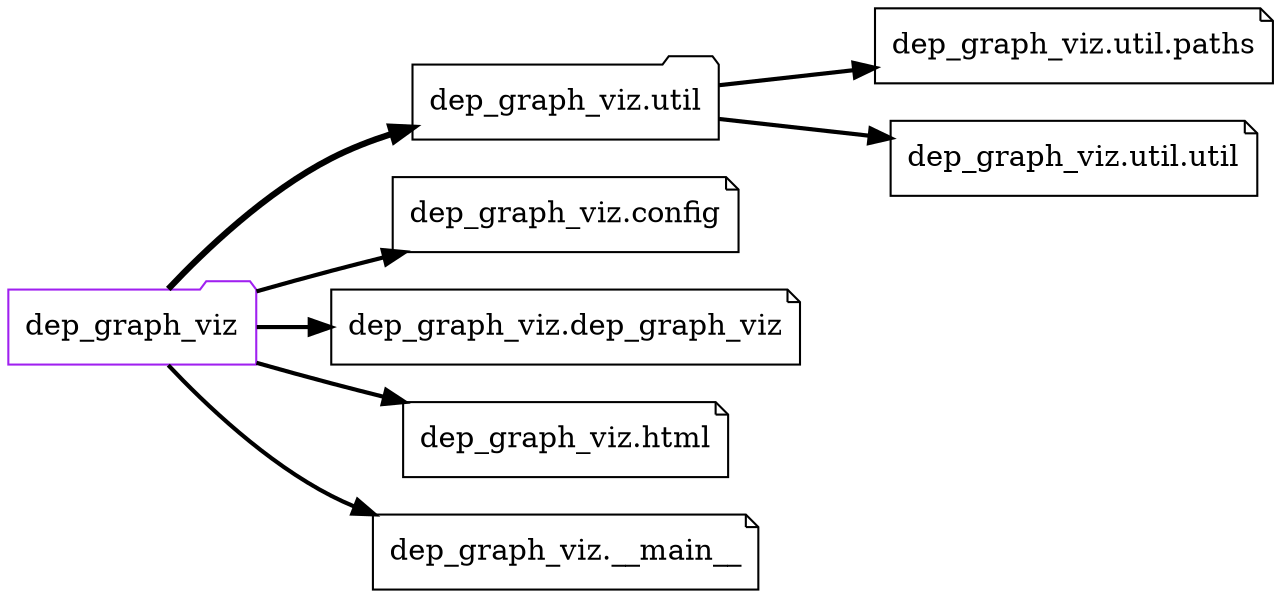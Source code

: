 digraph {
rankdir=LR;
"dep_graph_viz.util" [rank=11, shape=folder, color=black, URL="https://github.com/mivanit/dep-graph-viz/tree/refactor/util"];
dep_graph_viz [rank=10, shape=folder, color=purple, URL="https://github.com/mivanit/dep-graph-viz/tree/refactor/."];
"dep_graph_viz.config" [rank=11, shape=note, color=black, URL="https://github.com/mivanit/dep-graph-viz/tree/refactor/config.py"];
"dep_graph_viz.dep_graph_viz" [rank=11, shape=note, color=black, URL="https://github.com/mivanit/dep-graph-viz/tree/refactor/dep_graph_viz.py"];
"dep_graph_viz.html" [rank=11, shape=note, color=black, URL="https://github.com/mivanit/dep-graph-viz/tree/refactor/html.py"];
"dep_graph_viz.__main__" [rank=11, shape=note, color=black, URL="https://github.com/mivanit/dep-graph-viz/tree/refactor/__main__.py"];
"dep_graph_viz.util.paths" [rank=12, shape=note, color=black, URL="https://github.com/mivanit/dep-graph-viz/tree/refactor/util/paths.py"];
"dep_graph_viz.util.util" [rank=12, shape=note, color=black, URL="https://github.com/mivanit/dep-graph-viz/tree/refactor/util/util.py"];
"dep_graph_viz.util" -> "dep_graph_viz.util.paths" [key=0, color=black, penwidth=2, style=solid];
"dep_graph_viz.util" -> "dep_graph_viz.util.util" [key=0, color=black, penwidth=2, style=solid];
dep_graph_viz -> "dep_graph_viz.util" [key=0, color=black, penwidth=3, style=solid];
dep_graph_viz -> "dep_graph_viz.config" [key=0, color=black, penwidth=2, style=solid];
dep_graph_viz -> "dep_graph_viz.dep_graph_viz" [key=0, color=black, penwidth=2, style=solid];
dep_graph_viz -> "dep_graph_viz.html" [key=0, color=black, penwidth=2, style=solid];
dep_graph_viz -> "dep_graph_viz.__main__" [key=0, color=black, penwidth=2, style=solid];
}
